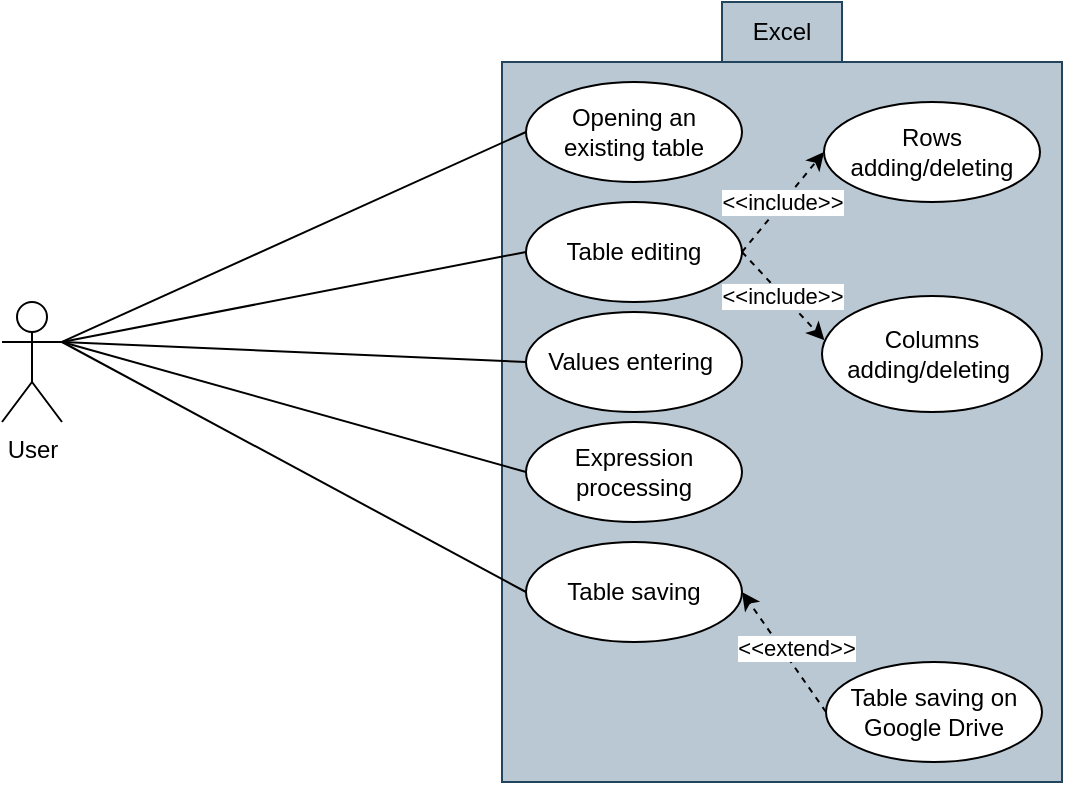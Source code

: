 <mxfile version="22.0.6" type="device">
  <diagram name="Сторінка-1" id="SEnAcetQdiSw4SXvkA41">
    <mxGraphModel dx="913" dy="471" grid="1" gridSize="10" guides="1" tooltips="1" connect="1" arrows="1" fold="1" page="1" pageScale="1" pageWidth="583" pageHeight="413" math="0" shadow="0">
      <root>
        <mxCell id="0" />
        <mxCell id="1" parent="0" />
        <mxCell id="FWv3-SQyGGpZHDFLNWb4-2" value="" style="rounded=0;whiteSpace=wrap;html=1;fillColor=#bac8d3;strokeColor=#23445d;" parent="1" vertex="1">
          <mxGeometry x="280" y="40" width="280" height="360" as="geometry" />
        </mxCell>
        <mxCell id="FWv3-SQyGGpZHDFLNWb4-3" value="Excel" style="text;html=1;strokeColor=#23445d;fillColor=#bac8d3;align=center;verticalAlign=middle;whiteSpace=wrap;rounded=0;" parent="1" vertex="1">
          <mxGeometry x="390" y="10" width="60" height="30" as="geometry" />
        </mxCell>
        <mxCell id="FWv3-SQyGGpZHDFLNWb4-4" value="User" style="shape=umlActor;verticalLabelPosition=bottom;verticalAlign=top;html=1;outlineConnect=0;" parent="1" vertex="1">
          <mxGeometry x="30" y="160" width="30" height="60" as="geometry" />
        </mxCell>
        <mxCell id="FWv3-SQyGGpZHDFLNWb4-6" value="Values entering&amp;nbsp;" style="ellipse;whiteSpace=wrap;html=1;" parent="1" vertex="1">
          <mxGeometry x="292" y="165" width="108" height="50" as="geometry" />
        </mxCell>
        <mxCell id="FWv3-SQyGGpZHDFLNWb4-7" value="Expression processing" style="ellipse;whiteSpace=wrap;html=1;" parent="1" vertex="1">
          <mxGeometry x="292" y="220" width="108" height="50" as="geometry" />
        </mxCell>
        <mxCell id="FWv3-SQyGGpZHDFLNWb4-9" value="" style="endArrow=none;html=1;rounded=0;exitX=1;exitY=0.333;exitDx=0;exitDy=0;exitPerimeter=0;entryX=0;entryY=0.5;entryDx=0;entryDy=0;" parent="1" source="FWv3-SQyGGpZHDFLNWb4-4" edge="1">
          <mxGeometry width="50" height="50" relative="1" as="geometry">
            <mxPoint x="70" y="180" as="sourcePoint" />
            <mxPoint x="292.0" y="75" as="targetPoint" />
          </mxGeometry>
        </mxCell>
        <mxCell id="FWv3-SQyGGpZHDFLNWb4-10" value="" style="endArrow=none;html=1;rounded=0;exitX=1;exitY=0.333;exitDx=0;exitDy=0;exitPerimeter=0;entryX=0;entryY=0.5;entryDx=0;entryDy=0;" parent="1" source="FWv3-SQyGGpZHDFLNWb4-4" target="FWv3-SQyGGpZHDFLNWb4-6" edge="1">
          <mxGeometry width="50" height="50" relative="1" as="geometry">
            <mxPoint x="70" y="190" as="sourcePoint" />
            <mxPoint x="240" y="180" as="targetPoint" />
          </mxGeometry>
        </mxCell>
        <mxCell id="FWv3-SQyGGpZHDFLNWb4-11" value="" style="endArrow=none;html=1;rounded=0;exitX=1;exitY=0.333;exitDx=0;exitDy=0;exitPerimeter=0;entryX=0;entryY=0.5;entryDx=0;entryDy=0;" parent="1" source="FWv3-SQyGGpZHDFLNWb4-4" target="FWv3-SQyGGpZHDFLNWb4-7" edge="1">
          <mxGeometry width="50" height="50" relative="1" as="geometry">
            <mxPoint x="80" y="200" as="sourcePoint" />
            <mxPoint x="250" y="190" as="targetPoint" />
          </mxGeometry>
        </mxCell>
        <mxCell id="FWv3-SQyGGpZHDFLNWb4-13" value="Table editing" style="ellipse;whiteSpace=wrap;html=1;" parent="1" vertex="1">
          <mxGeometry x="292" y="110" width="108" height="50" as="geometry" />
        </mxCell>
        <mxCell id="FWv3-SQyGGpZHDFLNWb4-15" value="Table saving" style="ellipse;whiteSpace=wrap;html=1;" parent="1" vertex="1">
          <mxGeometry x="292" y="280" width="108" height="50" as="geometry" />
        </mxCell>
        <mxCell id="FWv3-SQyGGpZHDFLNWb4-17" value="" style="endArrow=none;html=1;rounded=0;entryX=0;entryY=0.5;entryDx=0;entryDy=0;" parent="1" target="FWv3-SQyGGpZHDFLNWb4-13" edge="1">
          <mxGeometry width="50" height="50" relative="1" as="geometry">
            <mxPoint x="60" y="180" as="sourcePoint" />
            <mxPoint x="250" y="115" as="targetPoint" />
          </mxGeometry>
        </mxCell>
        <mxCell id="FWv3-SQyGGpZHDFLNWb4-18" value="" style="endArrow=none;html=1;rounded=0;entryX=0;entryY=0.5;entryDx=0;entryDy=0;" parent="1" target="FWv3-SQyGGpZHDFLNWb4-15" edge="1">
          <mxGeometry width="50" height="50" relative="1" as="geometry">
            <mxPoint x="60" y="180" as="sourcePoint" />
            <mxPoint x="110" y="100" as="targetPoint" />
          </mxGeometry>
        </mxCell>
        <mxCell id="FWv3-SQyGGpZHDFLNWb4-19" value="Rows adding/deleting" style="ellipse;whiteSpace=wrap;html=1;" parent="1" vertex="1">
          <mxGeometry x="441" y="60" width="108" height="50" as="geometry" />
        </mxCell>
        <mxCell id="FWv3-SQyGGpZHDFLNWb4-20" value="Сolumns adding/deleting&amp;nbsp;" style="ellipse;whiteSpace=wrap;html=1;" parent="1" vertex="1">
          <mxGeometry x="440" y="157" width="110" height="58" as="geometry" />
        </mxCell>
        <mxCell id="FWv3-SQyGGpZHDFLNWb4-22" value="Opening an existing table" style="ellipse;whiteSpace=wrap;html=1;" parent="1" vertex="1">
          <mxGeometry x="292" y="50" width="108" height="50" as="geometry" />
        </mxCell>
        <mxCell id="FWv3-SQyGGpZHDFLNWb4-32" value="Table saving on Google Drive" style="ellipse;whiteSpace=wrap;html=1;" parent="1" vertex="1">
          <mxGeometry x="442" y="340" width="108" height="50" as="geometry" />
        </mxCell>
        <mxCell id="FWv3-SQyGGpZHDFLNWb4-33" value="" style="endArrow=classic;html=1;rounded=0;entryX=1;entryY=0.5;entryDx=0;entryDy=0;exitX=0;exitY=0.5;exitDx=0;exitDy=0;dashed=1;" parent="1" source="FWv3-SQyGGpZHDFLNWb4-32" target="FWv3-SQyGGpZHDFLNWb4-15" edge="1">
          <mxGeometry width="50" height="50" relative="1" as="geometry">
            <mxPoint x="510.0" y="309.38" as="sourcePoint" />
            <mxPoint x="420" y="300.63" as="targetPoint" />
          </mxGeometry>
        </mxCell>
        <mxCell id="FWv3-SQyGGpZHDFLNWb4-34" value="&amp;lt;&amp;lt;extend&amp;gt;&amp;gt;" style="edgeLabel;html=1;align=center;verticalAlign=middle;resizable=0;points=[];" parent="FWv3-SQyGGpZHDFLNWb4-33" vertex="1" connectable="0">
          <mxGeometry x="0.122" relative="1" as="geometry">
            <mxPoint x="8" y="1" as="offset" />
          </mxGeometry>
        </mxCell>
        <mxCell id="FWv3-SQyGGpZHDFLNWb4-35" value="" style="endArrow=classic;html=1;rounded=0;entryX=0.011;entryY=0.382;entryDx=0;entryDy=0;exitX=1;exitY=0.5;exitDx=0;exitDy=0;dashed=1;entryPerimeter=0;" parent="1" source="FWv3-SQyGGpZHDFLNWb4-13" target="FWv3-SQyGGpZHDFLNWb4-20" edge="1">
          <mxGeometry width="50" height="50" relative="1" as="geometry">
            <mxPoint x="490.0" y="130" as="sourcePoint" />
            <mxPoint x="400" y="121.25" as="targetPoint" />
          </mxGeometry>
        </mxCell>
        <mxCell id="FWv3-SQyGGpZHDFLNWb4-36" value="&amp;lt;&amp;lt;include&amp;gt;&amp;gt;" style="edgeLabel;html=1;align=center;verticalAlign=middle;resizable=0;points=[];" parent="FWv3-SQyGGpZHDFLNWb4-35" vertex="1" connectable="0">
          <mxGeometry x="0.122" relative="1" as="geometry">
            <mxPoint x="-3" y="-3" as="offset" />
          </mxGeometry>
        </mxCell>
        <mxCell id="FWv3-SQyGGpZHDFLNWb4-37" value="" style="endArrow=classic;html=1;rounded=0;entryX=0;entryY=0.5;entryDx=0;entryDy=0;exitX=1;exitY=0.5;exitDx=0;exitDy=0;dashed=1;" parent="1" source="FWv3-SQyGGpZHDFLNWb4-13" target="FWv3-SQyGGpZHDFLNWb4-19" edge="1">
          <mxGeometry width="50" height="50" relative="1" as="geometry">
            <mxPoint x="488.0" y="200" as="sourcePoint" />
            <mxPoint x="398" y="191.25" as="targetPoint" />
          </mxGeometry>
        </mxCell>
        <mxCell id="FWv3-SQyGGpZHDFLNWb4-38" value="&amp;lt;&amp;lt;include&amp;gt;&amp;gt;" style="edgeLabel;html=1;align=center;verticalAlign=middle;resizable=0;points=[];" parent="FWv3-SQyGGpZHDFLNWb4-37" vertex="1" connectable="0">
          <mxGeometry x="0.122" relative="1" as="geometry">
            <mxPoint x="-3" y="3" as="offset" />
          </mxGeometry>
        </mxCell>
      </root>
    </mxGraphModel>
  </diagram>
</mxfile>
